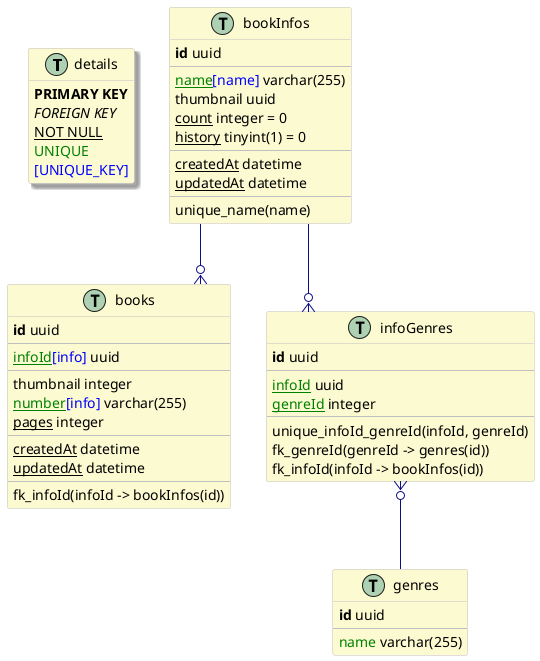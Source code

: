 @startuml
' styles
skinparam linetype ortho
skinparam shadowing false
skinparam shadowing<<with_shadow>> true

!unquoted function Table($name) return "class " + $name + " <<table>> << (T,#add1b2) >>"
!unquoted function primary_key(x) return "<b>" + x + "</b>"
!unquoted function foreign_key(x) return "<i>" + x + "</i>"
!unquoted function unique(x) return "<color:green>" + x + "</color>"
!unquoted function unique_key(x) return "<color:blue>[" + x + "]</color>"
!unquoted function $not_null(x) return "<u>" + x + "</u>"
!unquoted function unique_not_null(x) return "<color:green><u>" + x + "</u></color>"
!unquoted function foreign_key_not_null(x) return "<i><u>" + x + "</u></i>"
!unquoted function unique_foreign_key_not_null(x) return "<color:green><i><u>" + x + "</u></i><color:green>"

skinparam class {
    ArrowColor #0d0d88
    ArrowStyle Bold
}

skinparam class<<table>> {
    BorderColor #c0c0c0
    BackgroundColor #fcfad1
}

hide methods
hide stereotypes

' entities
Table(details) <<with_shadow>> {
    primary_key(PRIMARY KEY)
    foreign_key(FOREIGN KEY)
    $not_null(NOT NULL)
    unique(UNIQUE)
    unique_key(UNIQUE_KEY)
}

Table(bookInfos) {
  primary_key(id) uuid
  ---
  unique_not_null(name)unique_key(name) varchar(255)
  thumbnail uuid
  $not_null(count) integer = 0
  $not_null(history) tinyint(1) = 0
  ---
  $not_null(createdAt) datetime
  $not_null(updatedAt) datetime
  ---
  unique_name(name)
}

Table(books) {
  primary_key(id) uuid
  ---
  unique_not_null(infoId)unique_key(info) uuid
  ---
  thumbnail integer
  unique_not_null(number)unique_key(info) varchar(255)
  $not_null(pages) integer
  ---
  $not_null(createdAt) datetime
  $not_null(updatedAt) datetime
  --
  fk_infoId(infoId -> bookInfos(id))
}

Table(genres) {
  primary_key(id) uuid
  ---
  unique(name) varchar(255)
}

Table(infoGenres) {
  primary_key(id) uuid
  ---
  unique_not_null(infoId) uuid
  unique_not_null(genreId) integer
  ---
  unique_infoId_genreId(infoId, genreId)
  fk_genreId(genreId -> genres(id))
  fk_infoId(infoId -> bookInfos(id))
}

' relations
bookInfos --o{ books
bookInfos --o{ infoGenres
infoGenres }o-- genres
@enduml
